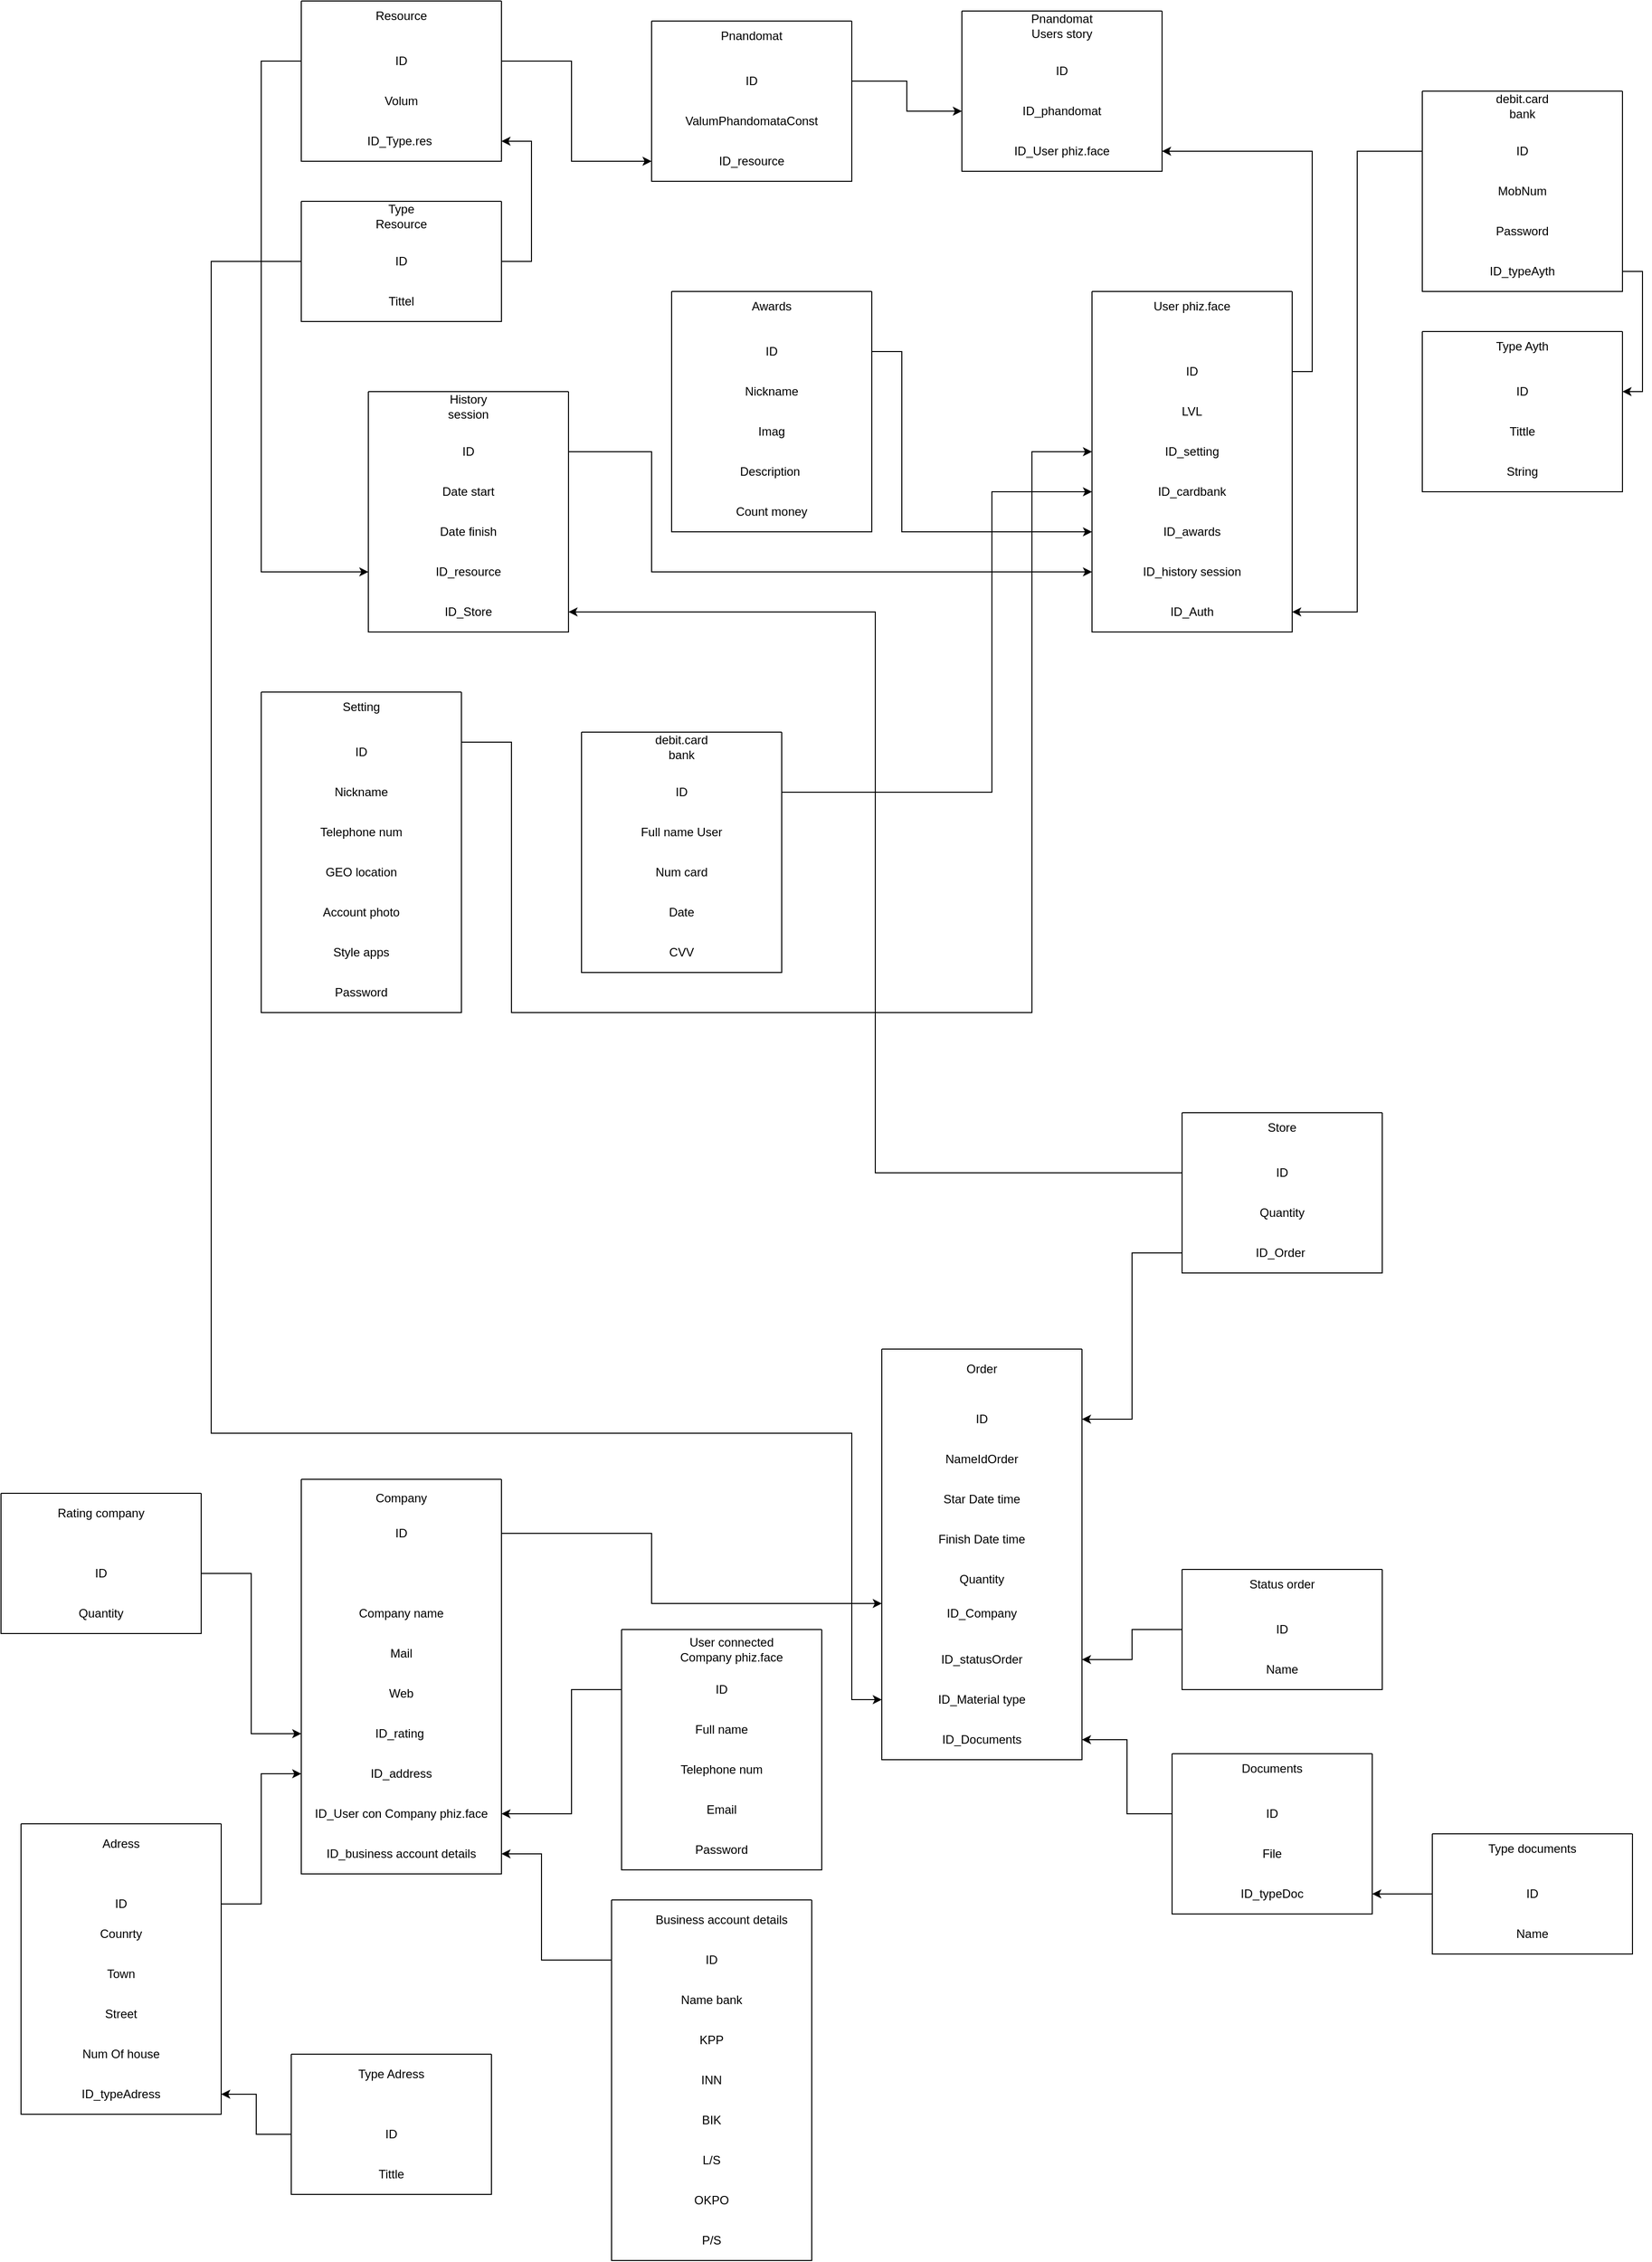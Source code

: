 <mxfile version="24.6.5" type="device" pages="2">
  <diagram name="DB Project" id="ey12yU7m-k0KGq1fMk_B">
    <mxGraphModel dx="379" dy="3179" grid="1" gridSize="10" guides="1" tooltips="1" connect="1" arrows="1" fold="1" page="1" pageScale="1" pageWidth="827" pageHeight="1169" math="0" shadow="0">
      <root>
        <mxCell id="0" />
        <mxCell id="1" parent="0" />
        <mxCell id="csLIRg7EKENoaghVLYN3-34" value="" style="swimlane;startSize=0;" parent="1" vertex="1">
          <mxGeometry x="1920" y="-1980" width="200" height="340" as="geometry">
            <mxRectangle x="40" y="200" width="50" height="40" as="alternateBounds" />
          </mxGeometry>
        </mxCell>
        <mxCell id="csLIRg7EKENoaghVLYN3-35" value="User phiz.face" style="text;html=1;align=center;verticalAlign=middle;whiteSpace=wrap;rounded=0;" parent="csLIRg7EKENoaghVLYN3-34" vertex="1">
          <mxGeometry x="60" width="80" height="30" as="geometry" />
        </mxCell>
        <mxCell id="csLIRg7EKENoaghVLYN3-36" value="ID" style="text;html=1;align=center;verticalAlign=middle;whiteSpace=wrap;rounded=0;" parent="csLIRg7EKENoaghVLYN3-34" vertex="1">
          <mxGeometry y="60" width="200" height="40" as="geometry" />
        </mxCell>
        <mxCell id="csLIRg7EKENoaghVLYN3-39" value="ID_cardbank" style="text;html=1;align=center;verticalAlign=middle;whiteSpace=wrap;rounded=0;" parent="csLIRg7EKENoaghVLYN3-34" vertex="1">
          <mxGeometry y="180" width="200" height="40" as="geometry" />
        </mxCell>
        <mxCell id="csLIRg7EKENoaghVLYN3-41" value="LVL" style="text;html=1;align=center;verticalAlign=middle;whiteSpace=wrap;rounded=0;" parent="csLIRg7EKENoaghVLYN3-34" vertex="1">
          <mxGeometry y="100" width="200" height="40" as="geometry" />
        </mxCell>
        <mxCell id="csLIRg7EKENoaghVLYN3-74" value="ID_awards" style="text;html=1;align=center;verticalAlign=middle;whiteSpace=wrap;rounded=0;" parent="csLIRg7EKENoaghVLYN3-34" vertex="1">
          <mxGeometry y="220" width="200" height="40" as="geometry" />
        </mxCell>
        <mxCell id="csLIRg7EKENoaghVLYN3-75" value="ID_setting" style="text;html=1;align=center;verticalAlign=middle;whiteSpace=wrap;rounded=0;" parent="csLIRg7EKENoaghVLYN3-34" vertex="1">
          <mxGeometry y="140" width="200" height="40" as="geometry" />
        </mxCell>
        <mxCell id="h2uy1tZPQLhtZi0CYQHW-30" value="ID_history session" style="text;html=1;align=center;verticalAlign=middle;whiteSpace=wrap;rounded=0;" parent="csLIRg7EKENoaghVLYN3-34" vertex="1">
          <mxGeometry y="260" width="200" height="40" as="geometry" />
        </mxCell>
        <mxCell id="8iAgz6GP0BhCK0G63EhW-2" value="ID_Auth" style="text;html=1;align=center;verticalAlign=middle;whiteSpace=wrap;rounded=0;" parent="csLIRg7EKENoaghVLYN3-34" vertex="1">
          <mxGeometry y="300" width="200" height="40" as="geometry" />
        </mxCell>
        <mxCell id="csLIRg7EKENoaghVLYN3-58" value="" style="swimlane;startSize=0;" parent="1" vertex="1">
          <mxGeometry x="1500" y="-1980" width="200" height="240" as="geometry">
            <mxRectangle x="40" y="200" width="50" height="40" as="alternateBounds" />
          </mxGeometry>
        </mxCell>
        <mxCell id="csLIRg7EKENoaghVLYN3-59" value="Awards" style="text;html=1;align=center;verticalAlign=middle;whiteSpace=wrap;rounded=0;" parent="csLIRg7EKENoaghVLYN3-58" vertex="1">
          <mxGeometry x="60" width="80" height="30" as="geometry" />
        </mxCell>
        <mxCell id="csLIRg7EKENoaghVLYN3-60" value="ID" style="text;html=1;align=center;verticalAlign=middle;whiteSpace=wrap;rounded=0;" parent="csLIRg7EKENoaghVLYN3-58" vertex="1">
          <mxGeometry y="40" width="200" height="40" as="geometry" />
        </mxCell>
        <mxCell id="csLIRg7EKENoaghVLYN3-61" value="Nickname" style="text;html=1;align=center;verticalAlign=middle;whiteSpace=wrap;rounded=0;" parent="csLIRg7EKENoaghVLYN3-58" vertex="1">
          <mxGeometry y="80" width="200" height="40" as="geometry" />
        </mxCell>
        <mxCell id="h2uy1tZPQLhtZi0CYQHW-51" value="Imag" style="text;html=1;align=center;verticalAlign=middle;whiteSpace=wrap;rounded=0;" parent="csLIRg7EKENoaghVLYN3-58" vertex="1">
          <mxGeometry y="120" width="200" height="40" as="geometry" />
        </mxCell>
        <mxCell id="h2uy1tZPQLhtZi0CYQHW-52" value="Description&amp;nbsp;" style="text;html=1;align=center;verticalAlign=middle;whiteSpace=wrap;rounded=0;" parent="csLIRg7EKENoaghVLYN3-58" vertex="1">
          <mxGeometry y="160" width="200" height="40" as="geometry" />
        </mxCell>
        <mxCell id="h2uy1tZPQLhtZi0CYQHW-55" value="Count money" style="text;html=1;align=center;verticalAlign=middle;whiteSpace=wrap;rounded=0;" parent="csLIRg7EKENoaghVLYN3-58" vertex="1">
          <mxGeometry y="200" width="200" height="40" as="geometry" />
        </mxCell>
        <mxCell id="csLIRg7EKENoaghVLYN3-85" value="" style="swimlane;startSize=0;" parent="1" vertex="1">
          <mxGeometry x="1410" y="-1540" width="200" height="240" as="geometry">
            <mxRectangle x="40" y="200" width="50" height="40" as="alternateBounds" />
          </mxGeometry>
        </mxCell>
        <mxCell id="csLIRg7EKENoaghVLYN3-86" value="debit.card bank" style="text;html=1;align=center;verticalAlign=middle;whiteSpace=wrap;rounded=0;" parent="csLIRg7EKENoaghVLYN3-85" vertex="1">
          <mxGeometry x="60" width="80" height="30" as="geometry" />
        </mxCell>
        <mxCell id="csLIRg7EKENoaghVLYN3-87" value="ID" style="text;html=1;align=center;verticalAlign=middle;whiteSpace=wrap;rounded=0;" parent="csLIRg7EKENoaghVLYN3-85" vertex="1">
          <mxGeometry y="40" width="200" height="40" as="geometry" />
        </mxCell>
        <mxCell id="csLIRg7EKENoaghVLYN3-88" value="Full name User" style="text;html=1;align=center;verticalAlign=middle;whiteSpace=wrap;rounded=0;" parent="csLIRg7EKENoaghVLYN3-85" vertex="1">
          <mxGeometry y="80" width="200" height="40" as="geometry" />
        </mxCell>
        <mxCell id="h2uy1tZPQLhtZi0CYQHW-72" value="Num card" style="text;html=1;align=center;verticalAlign=middle;whiteSpace=wrap;rounded=0;" parent="csLIRg7EKENoaghVLYN3-85" vertex="1">
          <mxGeometry y="120" width="200" height="40" as="geometry" />
        </mxCell>
        <mxCell id="h2uy1tZPQLhtZi0CYQHW-74" value="Date" style="text;html=1;align=center;verticalAlign=middle;whiteSpace=wrap;rounded=0;" parent="csLIRg7EKENoaghVLYN3-85" vertex="1">
          <mxGeometry y="160" width="200" height="40" as="geometry" />
        </mxCell>
        <mxCell id="h2uy1tZPQLhtZi0CYQHW-75" value="CVV" style="text;html=1;align=center;verticalAlign=middle;whiteSpace=wrap;rounded=0;" parent="csLIRg7EKENoaghVLYN3-85" vertex="1">
          <mxGeometry y="200" width="200" height="40" as="geometry" />
        </mxCell>
        <mxCell id="csLIRg7EKENoaghVLYN3-107" value="" style="swimlane;startSize=0;" parent="1" vertex="1">
          <mxGeometry x="1130" y="-794" width="200" height="394" as="geometry">
            <mxRectangle x="40" y="200" width="50" height="40" as="alternateBounds" />
          </mxGeometry>
        </mxCell>
        <mxCell id="csLIRg7EKENoaghVLYN3-108" value="Company" style="text;html=1;align=center;verticalAlign=middle;whiteSpace=wrap;rounded=0;" parent="csLIRg7EKENoaghVLYN3-107" vertex="1">
          <mxGeometry x="60" y="4" width="80" height="30" as="geometry" />
        </mxCell>
        <mxCell id="csLIRg7EKENoaghVLYN3-109" value="ID" style="text;html=1;align=center;verticalAlign=middle;whiteSpace=wrap;rounded=0;" parent="csLIRg7EKENoaghVLYN3-107" vertex="1">
          <mxGeometry y="34" width="200" height="40" as="geometry" />
        </mxCell>
        <mxCell id="csLIRg7EKENoaghVLYN3-110" value="Company name" style="text;html=1;align=center;verticalAlign=middle;whiteSpace=wrap;rounded=0;" parent="csLIRg7EKENoaghVLYN3-107" vertex="1">
          <mxGeometry y="114" width="200" height="40" as="geometry" />
        </mxCell>
        <mxCell id="csLIRg7EKENoaghVLYN3-111" value="Mail" style="text;html=1;align=center;verticalAlign=middle;whiteSpace=wrap;rounded=0;" parent="csLIRg7EKENoaghVLYN3-107" vertex="1">
          <mxGeometry y="154" width="200" height="40" as="geometry" />
        </mxCell>
        <mxCell id="csLIRg7EKENoaghVLYN3-116" value="&lt;div style=&quot;text-align: start;&quot;&gt;&lt;span style=&quot;background-color: initial;&quot;&gt;ID_business account details&lt;/span&gt;&lt;/div&gt;" style="text;html=1;align=center;verticalAlign=middle;whiteSpace=wrap;rounded=0;" parent="csLIRg7EKENoaghVLYN3-107" vertex="1">
          <mxGeometry y="354" width="200" height="40" as="geometry" />
        </mxCell>
        <mxCell id="csLIRg7EKENoaghVLYN3-117" value="ID_User con Company phiz.face" style="text;html=1;align=center;verticalAlign=middle;whiteSpace=wrap;rounded=0;" parent="csLIRg7EKENoaghVLYN3-107" vertex="1">
          <mxGeometry y="314" width="200" height="40" as="geometry" />
        </mxCell>
        <mxCell id="csLIRg7EKENoaghVLYN3-119" value="Web" style="text;html=1;align=center;verticalAlign=middle;whiteSpace=wrap;rounded=0;" parent="csLIRg7EKENoaghVLYN3-107" vertex="1">
          <mxGeometry y="194" width="200" height="40" as="geometry" />
        </mxCell>
        <mxCell id="csLIRg7EKENoaghVLYN3-120" value="ID_address" style="text;html=1;align=center;verticalAlign=middle;whiteSpace=wrap;rounded=0;" parent="csLIRg7EKENoaghVLYN3-107" vertex="1">
          <mxGeometry y="274" width="200" height="40" as="geometry" />
        </mxCell>
        <mxCell id="b094mv4lrQVxFqOp9tiN-1" value="&lt;div style=&quot;text-align: start;&quot;&gt;&lt;span style=&quot;background-color: initial;&quot;&gt;ID_rating&amp;nbsp;&lt;/span&gt;&lt;/div&gt;" style="text;html=1;align=center;verticalAlign=middle;whiteSpace=wrap;rounded=0;" parent="csLIRg7EKENoaghVLYN3-107" vertex="1">
          <mxGeometry y="234" width="200" height="40" as="geometry" />
        </mxCell>
        <mxCell id="csLIRg7EKENoaghVLYN3-125" value="" style="swimlane;startSize=0;" parent="1" vertex="1">
          <mxGeometry x="2000" y="-520" width="200" height="160" as="geometry">
            <mxRectangle x="40" y="200" width="50" height="40" as="alternateBounds" />
          </mxGeometry>
        </mxCell>
        <mxCell id="csLIRg7EKENoaghVLYN3-126" value="Documents" style="text;html=1;align=center;verticalAlign=middle;whiteSpace=wrap;rounded=0;" parent="csLIRg7EKENoaghVLYN3-125" vertex="1">
          <mxGeometry x="60" width="80" height="30" as="geometry" />
        </mxCell>
        <mxCell id="csLIRg7EKENoaghVLYN3-127" value="ID" style="text;html=1;align=center;verticalAlign=middle;whiteSpace=wrap;rounded=0;" parent="csLIRg7EKENoaghVLYN3-125" vertex="1">
          <mxGeometry y="40" width="200" height="40" as="geometry" />
        </mxCell>
        <mxCell id="csLIRg7EKENoaghVLYN3-128" value="File" style="text;html=1;align=center;verticalAlign=middle;whiteSpace=wrap;rounded=0;" parent="csLIRg7EKENoaghVLYN3-125" vertex="1">
          <mxGeometry y="80" width="200" height="40" as="geometry" />
        </mxCell>
        <mxCell id="csLIRg7EKENoaghVLYN3-143" value="ID_typeDoc" style="text;html=1;align=center;verticalAlign=middle;whiteSpace=wrap;rounded=0;" parent="csLIRg7EKENoaghVLYN3-125" vertex="1">
          <mxGeometry y="120" width="200" height="40" as="geometry" />
        </mxCell>
        <mxCell id="csLIRg7EKENoaghVLYN3-135" value="" style="swimlane;startSize=0;" parent="1" vertex="1">
          <mxGeometry x="1710" y="-924" width="200" height="410" as="geometry">
            <mxRectangle x="40" y="200" width="50" height="40" as="alternateBounds" />
          </mxGeometry>
        </mxCell>
        <mxCell id="csLIRg7EKENoaghVLYN3-137" value="ID" style="text;html=1;align=center;verticalAlign=middle;whiteSpace=wrap;rounded=0;" parent="csLIRg7EKENoaghVLYN3-135" vertex="1">
          <mxGeometry y="50" width="200" height="40" as="geometry" />
        </mxCell>
        <mxCell id="csLIRg7EKENoaghVLYN3-139" value="Star Date time" style="text;html=1;align=center;verticalAlign=middle;whiteSpace=wrap;rounded=0;" parent="csLIRg7EKENoaghVLYN3-135" vertex="1">
          <mxGeometry y="130" width="200" height="40" as="geometry" />
        </mxCell>
        <mxCell id="csLIRg7EKENoaghVLYN3-140" value="Finish Date time" style="text;html=1;align=center;verticalAlign=middle;whiteSpace=wrap;rounded=0;" parent="csLIRg7EKENoaghVLYN3-135" vertex="1">
          <mxGeometry y="170" width="200" height="40" as="geometry" />
        </mxCell>
        <mxCell id="csLIRg7EKENoaghVLYN3-141" value="Order" style="text;html=1;align=center;verticalAlign=middle;whiteSpace=wrap;rounded=0;" parent="csLIRg7EKENoaghVLYN3-135" vertex="1">
          <mxGeometry width="200" height="40" as="geometry" />
        </mxCell>
        <mxCell id="csLIRg7EKENoaghVLYN3-142" value="NameIdOrder" style="text;html=1;align=center;verticalAlign=middle;whiteSpace=wrap;rounded=0;" parent="csLIRg7EKENoaghVLYN3-135" vertex="1">
          <mxGeometry y="90" width="200" height="40" as="geometry" />
        </mxCell>
        <mxCell id="csLIRg7EKENoaghVLYN3-145" value="ID_Company" style="text;html=1;align=center;verticalAlign=middle;whiteSpace=wrap;rounded=0;" parent="csLIRg7EKENoaghVLYN3-135" vertex="1">
          <mxGeometry y="244" width="200" height="40" as="geometry" />
        </mxCell>
        <mxCell id="xRr5vuv_WKvIwvED6xIB-14" value="ID_statusOrder" style="text;html=1;align=center;verticalAlign=middle;whiteSpace=wrap;rounded=0;" parent="csLIRg7EKENoaghVLYN3-135" vertex="1">
          <mxGeometry y="290" width="200" height="40" as="geometry" />
        </mxCell>
        <mxCell id="csLIRg7EKENoaghVLYN3-144" value="ID_Documents" style="text;html=1;align=center;verticalAlign=middle;whiteSpace=wrap;rounded=0;" parent="csLIRg7EKENoaghVLYN3-135" vertex="1">
          <mxGeometry y="370" width="200" height="40" as="geometry" />
        </mxCell>
        <mxCell id="tyz_u_CxFQXvNKMrJdVT-25" value="ID_Material type&lt;span style=&quot;color: rgba(0, 0, 0, 0); font-family: monospace; font-size: 0px; text-align: start; text-wrap: nowrap;&quot;&gt;%3CmxGraphModel%3E%3Croot%3E%3CmxCell%20id%3D%220%22%2F%3E%3CmxCell%20id%3D%221%22%20parent%3D%220%22%2F%3E%3CmxCell%20id%3D%222%22%20value%3D%22ID%22%20style%3D%22text%3Bhtml%3D1%3Balign%3Dcenter%3BverticalAlign%3Dmiddle%3BwhiteSpace%3Dwrap%3Brounded%3D0%3B%22%20vertex%3D%221%22%20parent%3D%221%22%3E%3CmxGeometry%20x%3D%22260%22%20y%3D%22-870%22%20width%3D%22200%22%20height%3D%2240%22%20as%3D%22geometry%22%2F%3E%3C%2FmxCell%3E%3C%2Froot%3E%3C%2FmxGraphModel%3E&lt;/span&gt;" style="text;html=1;align=center;verticalAlign=middle;whiteSpace=wrap;rounded=0;" parent="csLIRg7EKENoaghVLYN3-135" vertex="1">
          <mxGeometry y="330" width="200" height="40" as="geometry" />
        </mxCell>
        <mxCell id="tyz_u_CxFQXvNKMrJdVT-27" value="Quantity" style="text;html=1;align=center;verticalAlign=middle;whiteSpace=wrap;rounded=0;" parent="csLIRg7EKENoaghVLYN3-135" vertex="1">
          <mxGeometry y="210" width="200" height="40" as="geometry" />
        </mxCell>
        <mxCell id="csLIRg7EKENoaghVLYN3-148" value="" style="swimlane;startSize=0;" parent="1" vertex="1">
          <mxGeometry x="1450" y="-644" width="200" height="240" as="geometry">
            <mxRectangle x="40" y="200" width="50" height="40" as="alternateBounds" />
          </mxGeometry>
        </mxCell>
        <mxCell id="csLIRg7EKENoaghVLYN3-149" value="User connected Company phiz.face" style="text;html=1;align=center;verticalAlign=middle;whiteSpace=wrap;rounded=0;" parent="csLIRg7EKENoaghVLYN3-148" vertex="1">
          <mxGeometry x="40" width="140" height="40" as="geometry" />
        </mxCell>
        <mxCell id="csLIRg7EKENoaghVLYN3-150" value="ID" style="text;html=1;align=center;verticalAlign=middle;whiteSpace=wrap;rounded=0;" parent="csLIRg7EKENoaghVLYN3-148" vertex="1">
          <mxGeometry y="40" width="200" height="40" as="geometry" />
        </mxCell>
        <mxCell id="csLIRg7EKENoaghVLYN3-152" value="Telephone num" style="text;html=1;align=center;verticalAlign=middle;whiteSpace=wrap;rounded=0;" parent="csLIRg7EKENoaghVLYN3-148" vertex="1">
          <mxGeometry y="120" width="200" height="40" as="geometry" />
        </mxCell>
        <mxCell id="csLIRg7EKENoaghVLYN3-155" value="Full name" style="text;html=1;align=center;verticalAlign=middle;whiteSpace=wrap;rounded=0;" parent="csLIRg7EKENoaghVLYN3-148" vertex="1">
          <mxGeometry y="80" width="200" height="40" as="geometry" />
        </mxCell>
        <mxCell id="ru_o6e3Y8pDWjpEOkh-R-31" value="Email" style="text;html=1;align=center;verticalAlign=middle;whiteSpace=wrap;rounded=0;" parent="csLIRg7EKENoaghVLYN3-148" vertex="1">
          <mxGeometry y="160" width="200" height="40" as="geometry" />
        </mxCell>
        <mxCell id="ru_o6e3Y8pDWjpEOkh-R-32" value="Password" style="text;html=1;align=center;verticalAlign=middle;whiteSpace=wrap;rounded=0;" parent="csLIRg7EKENoaghVLYN3-148" vertex="1">
          <mxGeometry y="200" width="200" height="40" as="geometry" />
        </mxCell>
        <mxCell id="csLIRg7EKENoaghVLYN3-165" value="" style="swimlane;startSize=0;" parent="1" vertex="1">
          <mxGeometry x="1480" y="-2250" width="200" height="160" as="geometry">
            <mxRectangle x="40" y="200" width="50" height="40" as="alternateBounds" />
          </mxGeometry>
        </mxCell>
        <mxCell id="csLIRg7EKENoaghVLYN3-166" value="Pnandomat" style="text;html=1;align=center;verticalAlign=middle;whiteSpace=wrap;rounded=0;" parent="csLIRg7EKENoaghVLYN3-165" vertex="1">
          <mxGeometry x="60" width="80" height="30" as="geometry" />
        </mxCell>
        <mxCell id="csLIRg7EKENoaghVLYN3-167" value="ID" style="text;html=1;align=center;verticalAlign=middle;whiteSpace=wrap;rounded=0;" parent="csLIRg7EKENoaghVLYN3-165" vertex="1">
          <mxGeometry y="40" width="200" height="40" as="geometry" />
        </mxCell>
        <mxCell id="h2uy1tZPQLhtZi0CYQHW-5" value="ID_resource" style="text;html=1;align=center;verticalAlign=middle;whiteSpace=wrap;rounded=0;" parent="csLIRg7EKENoaghVLYN3-165" vertex="1">
          <mxGeometry y="120" width="200" height="40" as="geometry" />
        </mxCell>
        <mxCell id="AszL2Cz35tuWE-fF-ffO-5" value="ValumPhandomataConst" style="text;html=1;align=center;verticalAlign=middle;whiteSpace=wrap;rounded=0;" vertex="1" parent="csLIRg7EKENoaghVLYN3-165">
          <mxGeometry y="80" width="200" height="40" as="geometry" />
        </mxCell>
        <mxCell id="h2uy1tZPQLhtZi0CYQHW-12" value="" style="swimlane;startSize=0;" parent="1" vertex="1">
          <mxGeometry x="1130" y="-2270" width="200" height="160" as="geometry">
            <mxRectangle x="40" y="200" width="50" height="40" as="alternateBounds" />
          </mxGeometry>
        </mxCell>
        <mxCell id="h2uy1tZPQLhtZi0CYQHW-13" value="Resource" style="text;html=1;align=center;verticalAlign=middle;whiteSpace=wrap;rounded=0;" parent="h2uy1tZPQLhtZi0CYQHW-12" vertex="1">
          <mxGeometry x="60" width="80" height="30" as="geometry" />
        </mxCell>
        <mxCell id="h2uy1tZPQLhtZi0CYQHW-14" value="ID" style="text;html=1;align=center;verticalAlign=middle;whiteSpace=wrap;rounded=0;" parent="h2uy1tZPQLhtZi0CYQHW-12" vertex="1">
          <mxGeometry y="40" width="200" height="40" as="geometry" />
        </mxCell>
        <mxCell id="h2uy1tZPQLhtZi0CYQHW-19" value="Volum" style="text;html=1;align=center;verticalAlign=middle;whiteSpace=wrap;rounded=0;" parent="h2uy1tZPQLhtZi0CYQHW-12" vertex="1">
          <mxGeometry y="80" width="200" height="40" as="geometry" />
        </mxCell>
        <mxCell id="h2uy1tZPQLhtZi0CYQHW-28" value="ID_Type.res&amp;nbsp;" style="text;html=1;align=center;verticalAlign=middle;whiteSpace=wrap;rounded=0;" parent="h2uy1tZPQLhtZi0CYQHW-12" vertex="1">
          <mxGeometry y="120" width="200" height="40" as="geometry" />
        </mxCell>
        <mxCell id="h2uy1tZPQLhtZi0CYQHW-20" value="" style="swimlane;startSize=0;" parent="1" vertex="1">
          <mxGeometry x="1130" y="-2070" width="200" height="120" as="geometry">
            <mxRectangle x="40" y="200" width="50" height="40" as="alternateBounds" />
          </mxGeometry>
        </mxCell>
        <mxCell id="h2uy1tZPQLhtZi0CYQHW-21" value="Type Resource" style="text;html=1;align=center;verticalAlign=middle;whiteSpace=wrap;rounded=0;" parent="h2uy1tZPQLhtZi0CYQHW-20" vertex="1">
          <mxGeometry x="60" width="80" height="30" as="geometry" />
        </mxCell>
        <mxCell id="h2uy1tZPQLhtZi0CYQHW-22" value="ID" style="text;html=1;align=center;verticalAlign=middle;whiteSpace=wrap;rounded=0;" parent="h2uy1tZPQLhtZi0CYQHW-20" vertex="1">
          <mxGeometry y="40" width="200" height="40" as="geometry" />
        </mxCell>
        <mxCell id="h2uy1tZPQLhtZi0CYQHW-25" value="Tittel" style="text;html=1;align=center;verticalAlign=middle;whiteSpace=wrap;rounded=0;" parent="h2uy1tZPQLhtZi0CYQHW-20" vertex="1">
          <mxGeometry y="80" width="200" height="40" as="geometry" />
        </mxCell>
        <mxCell id="h2uy1tZPQLhtZi0CYQHW-37" value="" style="swimlane;startSize=0;" parent="1" vertex="1">
          <mxGeometry x="1197" y="-1880" width="200" height="240" as="geometry">
            <mxRectangle x="40" y="200" width="50" height="40" as="alternateBounds" />
          </mxGeometry>
        </mxCell>
        <mxCell id="h2uy1tZPQLhtZi0CYQHW-38" value="History session" style="text;html=1;align=center;verticalAlign=middle;whiteSpace=wrap;rounded=0;" parent="h2uy1tZPQLhtZi0CYQHW-37" vertex="1">
          <mxGeometry x="60" width="80" height="30" as="geometry" />
        </mxCell>
        <mxCell id="h2uy1tZPQLhtZi0CYQHW-39" value="ID" style="text;html=1;align=center;verticalAlign=middle;whiteSpace=wrap;rounded=0;" parent="h2uy1tZPQLhtZi0CYQHW-37" vertex="1">
          <mxGeometry y="40" width="200" height="40" as="geometry" />
        </mxCell>
        <mxCell id="h2uy1tZPQLhtZi0CYQHW-43" value="ID_resource" style="text;html=1;align=center;verticalAlign=middle;whiteSpace=wrap;rounded=0;" parent="h2uy1tZPQLhtZi0CYQHW-37" vertex="1">
          <mxGeometry y="160" width="200" height="40" as="geometry" />
        </mxCell>
        <mxCell id="h2uy1tZPQLhtZi0CYQHW-58" value="Date start" style="text;html=1;align=center;verticalAlign=middle;whiteSpace=wrap;rounded=0;" parent="h2uy1tZPQLhtZi0CYQHW-37" vertex="1">
          <mxGeometry y="80" width="200" height="40" as="geometry" />
        </mxCell>
        <mxCell id="h2uy1tZPQLhtZi0CYQHW-59" value="Date finish" style="text;html=1;align=center;verticalAlign=middle;whiteSpace=wrap;rounded=0;" parent="h2uy1tZPQLhtZi0CYQHW-37" vertex="1">
          <mxGeometry y="120" width="200" height="40" as="geometry" />
        </mxCell>
        <mxCell id="AszL2Cz35tuWE-fF-ffO-12" value="ID_Store" style="text;html=1;align=center;verticalAlign=middle;whiteSpace=wrap;rounded=0;" vertex="1" parent="h2uy1tZPQLhtZi0CYQHW-37">
          <mxGeometry y="200" width="200" height="40" as="geometry" />
        </mxCell>
        <mxCell id="h2uy1tZPQLhtZi0CYQHW-46" style="edgeStyle=orthogonalEdgeStyle;rounded=0;orthogonalLoop=1;jettySize=auto;html=1;entryX=1;entryY=0.5;entryDx=0;entryDy=0;exitX=1;exitY=0.5;exitDx=0;exitDy=0;" parent="1" source="h2uy1tZPQLhtZi0CYQHW-22" target="h2uy1tZPQLhtZi0CYQHW-28" edge="1">
          <mxGeometry relative="1" as="geometry">
            <Array as="points">
              <mxPoint x="1360" y="-2010" />
              <mxPoint x="1360" y="-2130" />
            </Array>
          </mxGeometry>
        </mxCell>
        <mxCell id="h2uy1tZPQLhtZi0CYQHW-48" style="edgeStyle=orthogonalEdgeStyle;rounded=0;orthogonalLoop=1;jettySize=auto;html=1;exitX=1;exitY=0.5;exitDx=0;exitDy=0;entryX=0;entryY=0.5;entryDx=0;entryDy=0;" parent="1" source="h2uy1tZPQLhtZi0CYQHW-14" target="h2uy1tZPQLhtZi0CYQHW-5" edge="1">
          <mxGeometry relative="1" as="geometry">
            <Array as="points">
              <mxPoint x="1400" y="-2210" />
              <mxPoint x="1400" y="-2110" />
            </Array>
          </mxGeometry>
        </mxCell>
        <mxCell id="h2uy1tZPQLhtZi0CYQHW-57" style="edgeStyle=orthogonalEdgeStyle;rounded=0;orthogonalLoop=1;jettySize=auto;html=1;entryX=0;entryY=0.5;entryDx=0;entryDy=0;exitX=1;exitY=0.5;exitDx=0;exitDy=0;" parent="1" source="csLIRg7EKENoaghVLYN3-60" target="csLIRg7EKENoaghVLYN3-74" edge="1">
          <mxGeometry relative="1" as="geometry">
            <Array as="points">
              <mxPoint x="1730" y="-1920" />
              <mxPoint x="1730" y="-1740" />
            </Array>
          </mxGeometry>
        </mxCell>
        <mxCell id="h2uy1tZPQLhtZi0CYQHW-61" style="edgeStyle=orthogonalEdgeStyle;rounded=0;orthogonalLoop=1;jettySize=auto;html=1;entryX=0;entryY=0.5;entryDx=0;entryDy=0;" parent="1" source="h2uy1tZPQLhtZi0CYQHW-39" target="h2uy1tZPQLhtZi0CYQHW-30" edge="1">
          <mxGeometry relative="1" as="geometry">
            <Array as="points">
              <mxPoint x="1480" y="-1820" />
              <mxPoint x="1480" y="-1700" />
            </Array>
          </mxGeometry>
        </mxCell>
        <mxCell id="h2uy1tZPQLhtZi0CYQHW-63" style="edgeStyle=orthogonalEdgeStyle;rounded=0;orthogonalLoop=1;jettySize=auto;html=1;" parent="1" source="h2uy1tZPQLhtZi0CYQHW-14" target="h2uy1tZPQLhtZi0CYQHW-43" edge="1">
          <mxGeometry relative="1" as="geometry">
            <Array as="points">
              <mxPoint x="1090" y="-2210" />
              <mxPoint x="1090" y="-1700" />
            </Array>
          </mxGeometry>
        </mxCell>
        <mxCell id="h2uy1tZPQLhtZi0CYQHW-64" value="" style="swimlane;startSize=0;" parent="1" vertex="1">
          <mxGeometry x="1090" y="-1580" width="200" height="320" as="geometry">
            <mxRectangle x="40" y="200" width="50" height="40" as="alternateBounds" />
          </mxGeometry>
        </mxCell>
        <mxCell id="h2uy1tZPQLhtZi0CYQHW-65" value="Setting" style="text;html=1;align=center;verticalAlign=middle;whiteSpace=wrap;rounded=0;" parent="h2uy1tZPQLhtZi0CYQHW-64" vertex="1">
          <mxGeometry x="60" width="80" height="30" as="geometry" />
        </mxCell>
        <mxCell id="h2uy1tZPQLhtZi0CYQHW-66" value="ID" style="text;html=1;align=center;verticalAlign=middle;whiteSpace=wrap;rounded=0;" parent="h2uy1tZPQLhtZi0CYQHW-64" vertex="1">
          <mxGeometry y="40" width="200" height="40" as="geometry" />
        </mxCell>
        <mxCell id="h2uy1tZPQLhtZi0CYQHW-67" value="Nickname" style="text;html=1;align=center;verticalAlign=middle;whiteSpace=wrap;rounded=0;" parent="h2uy1tZPQLhtZi0CYQHW-64" vertex="1">
          <mxGeometry y="80" width="200" height="40" as="geometry" />
        </mxCell>
        <mxCell id="h2uy1tZPQLhtZi0CYQHW-68" value="Telephone num" style="text;html=1;align=center;verticalAlign=middle;whiteSpace=wrap;rounded=0;" parent="h2uy1tZPQLhtZi0CYQHW-64" vertex="1">
          <mxGeometry y="120" width="200" height="40" as="geometry" />
        </mxCell>
        <mxCell id="h2uy1tZPQLhtZi0CYQHW-78" value="GEO location" style="text;html=1;align=center;verticalAlign=middle;whiteSpace=wrap;rounded=0;" parent="h2uy1tZPQLhtZi0CYQHW-64" vertex="1">
          <mxGeometry y="160" width="200" height="40" as="geometry" />
        </mxCell>
        <mxCell id="h2uy1tZPQLhtZi0CYQHW-79" value="Account photo" style="text;html=1;align=center;verticalAlign=middle;whiteSpace=wrap;rounded=0;" parent="h2uy1tZPQLhtZi0CYQHW-64" vertex="1">
          <mxGeometry y="200" width="200" height="40" as="geometry" />
        </mxCell>
        <mxCell id="h2uy1tZPQLhtZi0CYQHW-81" value="Style apps" style="text;html=1;align=center;verticalAlign=middle;whiteSpace=wrap;rounded=0;" parent="h2uy1tZPQLhtZi0CYQHW-64" vertex="1">
          <mxGeometry y="240" width="200" height="40" as="geometry" />
        </mxCell>
        <mxCell id="ru_o6e3Y8pDWjpEOkh-R-34" value="Password" style="text;html=1;align=center;verticalAlign=middle;whiteSpace=wrap;rounded=0;" parent="h2uy1tZPQLhtZi0CYQHW-64" vertex="1">
          <mxGeometry y="280" width="200" height="40" as="geometry" />
        </mxCell>
        <mxCell id="h2uy1tZPQLhtZi0CYQHW-76" style="edgeStyle=orthogonalEdgeStyle;rounded=0;orthogonalLoop=1;jettySize=auto;html=1;entryX=0;entryY=0.5;entryDx=0;entryDy=0;" parent="1" source="csLIRg7EKENoaghVLYN3-87" target="csLIRg7EKENoaghVLYN3-39" edge="1">
          <mxGeometry relative="1" as="geometry">
            <Array as="points">
              <mxPoint x="1820" y="-1480" />
              <mxPoint x="1820" y="-1780" />
            </Array>
          </mxGeometry>
        </mxCell>
        <mxCell id="h2uy1tZPQLhtZi0CYQHW-82" style="edgeStyle=orthogonalEdgeStyle;rounded=0;orthogonalLoop=1;jettySize=auto;html=1;entryX=0;entryY=0.5;entryDx=0;entryDy=0;exitX=1;exitY=0.25;exitDx=0;exitDy=0;" parent="1" source="h2uy1tZPQLhtZi0CYQHW-66" target="csLIRg7EKENoaghVLYN3-75" edge="1">
          <mxGeometry relative="1" as="geometry">
            <mxPoint x="1770" y="-1369.971" as="sourcePoint" />
            <mxPoint x="1810" y="-1850" as="targetPoint" />
            <Array as="points">
              <mxPoint x="1340" y="-1530" />
              <mxPoint x="1340" y="-1260" />
              <mxPoint x="1860" y="-1260" />
              <mxPoint x="1860" y="-1820" />
            </Array>
          </mxGeometry>
        </mxCell>
        <mxCell id="b094mv4lrQVxFqOp9tiN-2" value="" style="swimlane;startSize=0;" parent="1" vertex="1">
          <mxGeometry x="830" y="-780" width="200" height="140" as="geometry">
            <mxRectangle x="40" y="200" width="50" height="40" as="alternateBounds" />
          </mxGeometry>
        </mxCell>
        <mxCell id="b094mv4lrQVxFqOp9tiN-3" value="ID" style="text;html=1;align=center;verticalAlign=middle;whiteSpace=wrap;rounded=0;" parent="b094mv4lrQVxFqOp9tiN-2" vertex="1">
          <mxGeometry y="60" width="200" height="40" as="geometry" />
        </mxCell>
        <mxCell id="b094mv4lrQVxFqOp9tiN-6" value="Rating company" style="text;html=1;align=center;verticalAlign=middle;whiteSpace=wrap;rounded=0;" parent="b094mv4lrQVxFqOp9tiN-2" vertex="1">
          <mxGeometry width="200" height="40" as="geometry" />
        </mxCell>
        <mxCell id="ru_o6e3Y8pDWjpEOkh-R-3" value="Quantity" style="text;html=1;align=center;verticalAlign=middle;whiteSpace=wrap;rounded=0;" parent="b094mv4lrQVxFqOp9tiN-2" vertex="1">
          <mxGeometry y="100" width="200" height="40" as="geometry" />
        </mxCell>
        <mxCell id="ru_o6e3Y8pDWjpEOkh-R-24" value="" style="swimlane;startSize=0;" parent="1" vertex="1">
          <mxGeometry x="2260" y="-440" width="200" height="120" as="geometry">
            <mxRectangle x="40" y="200" width="50" height="40" as="alternateBounds" />
          </mxGeometry>
        </mxCell>
        <mxCell id="ru_o6e3Y8pDWjpEOkh-R-25" value="Type documents" style="text;html=1;align=center;verticalAlign=middle;whiteSpace=wrap;rounded=0;" parent="ru_o6e3Y8pDWjpEOkh-R-24" vertex="1">
          <mxGeometry x="50" width="100" height="30" as="geometry" />
        </mxCell>
        <mxCell id="ru_o6e3Y8pDWjpEOkh-R-26" value="ID" style="text;html=1;align=center;verticalAlign=middle;whiteSpace=wrap;rounded=0;" parent="ru_o6e3Y8pDWjpEOkh-R-24" vertex="1">
          <mxGeometry y="40" width="200" height="40" as="geometry" />
        </mxCell>
        <mxCell id="ru_o6e3Y8pDWjpEOkh-R-27" value="Name" style="text;html=1;align=center;verticalAlign=middle;whiteSpace=wrap;rounded=0;" parent="ru_o6e3Y8pDWjpEOkh-R-24" vertex="1">
          <mxGeometry y="80" width="200" height="40" as="geometry" />
        </mxCell>
        <mxCell id="ru_o6e3Y8pDWjpEOkh-R-28" style="edgeStyle=orthogonalEdgeStyle;rounded=0;orthogonalLoop=1;jettySize=auto;html=1;exitX=0;exitY=0.5;exitDx=0;exitDy=0;entryX=1;entryY=0.5;entryDx=0;entryDy=0;" parent="1" source="ru_o6e3Y8pDWjpEOkh-R-26" target="csLIRg7EKENoaghVLYN3-143" edge="1">
          <mxGeometry relative="1" as="geometry" />
        </mxCell>
        <mxCell id="xRr5vuv_WKvIwvED6xIB-1" value="" style="swimlane;startSize=0;" parent="1" vertex="1">
          <mxGeometry x="1440" y="-374" width="200" height="360" as="geometry">
            <mxRectangle x="40" y="200" width="50" height="40" as="alternateBounds" />
          </mxGeometry>
        </mxCell>
        <mxCell id="xRr5vuv_WKvIwvED6xIB-2" value="&lt;span style=&quot;text-align: start;&quot;&gt;Business account details&lt;/span&gt;" style="text;html=1;align=center;verticalAlign=middle;whiteSpace=wrap;rounded=0;" parent="xRr5vuv_WKvIwvED6xIB-1" vertex="1">
          <mxGeometry x="40" width="140" height="40" as="geometry" />
        </mxCell>
        <mxCell id="xRr5vuv_WKvIwvED6xIB-3" value="ID" style="text;html=1;align=center;verticalAlign=middle;whiteSpace=wrap;rounded=0;" parent="xRr5vuv_WKvIwvED6xIB-1" vertex="1">
          <mxGeometry y="40" width="200" height="40" as="geometry" />
        </mxCell>
        <mxCell id="xRr5vuv_WKvIwvED6xIB-4" value="KPP" style="text;html=1;align=center;verticalAlign=middle;whiteSpace=wrap;rounded=0;" parent="xRr5vuv_WKvIwvED6xIB-1" vertex="1">
          <mxGeometry y="120" width="200" height="40" as="geometry" />
        </mxCell>
        <mxCell id="xRr5vuv_WKvIwvED6xIB-5" value="P/S" style="text;html=1;align=center;verticalAlign=middle;whiteSpace=wrap;rounded=0;" parent="xRr5vuv_WKvIwvED6xIB-1" vertex="1">
          <mxGeometry y="320" width="200" height="40" as="geometry" />
        </mxCell>
        <mxCell id="xRr5vuv_WKvIwvED6xIB-7" value="Name bank" style="text;html=1;align=center;verticalAlign=middle;whiteSpace=wrap;rounded=0;" parent="xRr5vuv_WKvIwvED6xIB-1" vertex="1">
          <mxGeometry y="80" width="200" height="40" as="geometry" />
        </mxCell>
        <mxCell id="xRr5vuv_WKvIwvED6xIB-8" value="OKPO" style="text;html=1;align=center;verticalAlign=middle;whiteSpace=wrap;rounded=0;" parent="xRr5vuv_WKvIwvED6xIB-1" vertex="1">
          <mxGeometry y="280" width="200" height="40" as="geometry" />
        </mxCell>
        <mxCell id="xRr5vuv_WKvIwvED6xIB-9" value="L/S" style="text;html=1;align=center;verticalAlign=middle;whiteSpace=wrap;rounded=0;" parent="xRr5vuv_WKvIwvED6xIB-1" vertex="1">
          <mxGeometry y="240" width="200" height="40" as="geometry" />
        </mxCell>
        <mxCell id="xRr5vuv_WKvIwvED6xIB-10" value="INN" style="text;html=1;align=center;verticalAlign=middle;whiteSpace=wrap;rounded=0;" parent="xRr5vuv_WKvIwvED6xIB-1" vertex="1">
          <mxGeometry y="160" width="200" height="40" as="geometry" />
        </mxCell>
        <mxCell id="xRr5vuv_WKvIwvED6xIB-11" value="BIK" style="text;html=1;align=center;verticalAlign=middle;whiteSpace=wrap;rounded=0;" parent="xRr5vuv_WKvIwvED6xIB-1" vertex="1">
          <mxGeometry y="200" width="200" height="40" as="geometry" />
        </mxCell>
        <mxCell id="xRr5vuv_WKvIwvED6xIB-13" style="edgeStyle=orthogonalEdgeStyle;rounded=0;orthogonalLoop=1;jettySize=auto;html=1;exitX=0;exitY=0.5;exitDx=0;exitDy=0;entryX=1;entryY=0.5;entryDx=0;entryDy=0;" parent="1" source="xRr5vuv_WKvIwvED6xIB-3" target="csLIRg7EKENoaghVLYN3-116" edge="1">
          <mxGeometry relative="1" as="geometry">
            <Array as="points">
              <mxPoint x="1370" y="-314" />
              <mxPoint x="1370" y="-420" />
            </Array>
          </mxGeometry>
        </mxCell>
        <mxCell id="xRr5vuv_WKvIwvED6xIB-15" value="" style="swimlane;startSize=0;" parent="1" vertex="1">
          <mxGeometry x="2010" y="-704" width="200" height="120" as="geometry">
            <mxRectangle x="40" y="200" width="50" height="40" as="alternateBounds" />
          </mxGeometry>
        </mxCell>
        <mxCell id="xRr5vuv_WKvIwvED6xIB-16" value="Status order" style="text;html=1;align=center;verticalAlign=middle;whiteSpace=wrap;rounded=0;" parent="xRr5vuv_WKvIwvED6xIB-15" vertex="1">
          <mxGeometry x="50" width="100" height="30" as="geometry" />
        </mxCell>
        <mxCell id="xRr5vuv_WKvIwvED6xIB-17" value="ID" style="text;html=1;align=center;verticalAlign=middle;whiteSpace=wrap;rounded=0;" parent="xRr5vuv_WKvIwvED6xIB-15" vertex="1">
          <mxGeometry y="40" width="200" height="40" as="geometry" />
        </mxCell>
        <mxCell id="xRr5vuv_WKvIwvED6xIB-18" value="Name" style="text;html=1;align=center;verticalAlign=middle;whiteSpace=wrap;rounded=0;" parent="xRr5vuv_WKvIwvED6xIB-15" vertex="1">
          <mxGeometry y="80" width="200" height="40" as="geometry" />
        </mxCell>
        <mxCell id="tyz_u_CxFQXvNKMrJdVT-3" style="edgeStyle=orthogonalEdgeStyle;rounded=0;orthogonalLoop=1;jettySize=auto;html=1;entryX=0;entryY=0.5;entryDx=0;entryDy=0;" parent="1" source="b094mv4lrQVxFqOp9tiN-3" target="b094mv4lrQVxFqOp9tiN-1" edge="1">
          <mxGeometry relative="1" as="geometry" />
        </mxCell>
        <mxCell id="tyz_u_CxFQXvNKMrJdVT-4" value="" style="swimlane;startSize=0;" parent="1" vertex="1">
          <mxGeometry x="2010" y="-1160" width="200" height="160" as="geometry">
            <mxRectangle x="40" y="200" width="50" height="40" as="alternateBounds" />
          </mxGeometry>
        </mxCell>
        <mxCell id="tyz_u_CxFQXvNKMrJdVT-5" value="Store" style="text;html=1;align=center;verticalAlign=middle;whiteSpace=wrap;rounded=0;" parent="tyz_u_CxFQXvNKMrJdVT-4" vertex="1">
          <mxGeometry x="60" width="80" height="30" as="geometry" />
        </mxCell>
        <mxCell id="tyz_u_CxFQXvNKMrJdVT-6" value="ID" style="text;html=1;align=center;verticalAlign=middle;whiteSpace=wrap;rounded=0;" parent="tyz_u_CxFQXvNKMrJdVT-4" vertex="1">
          <mxGeometry y="40" width="200" height="40" as="geometry" />
        </mxCell>
        <mxCell id="tyz_u_CxFQXvNKMrJdVT-13" value="ID_Order&amp;nbsp;" style="text;html=1;align=center;verticalAlign=middle;whiteSpace=wrap;rounded=0;" parent="tyz_u_CxFQXvNKMrJdVT-4" vertex="1">
          <mxGeometry y="120" width="200" height="40" as="geometry" />
        </mxCell>
        <mxCell id="tyz_u_CxFQXvNKMrJdVT-17" value="&lt;span style=&quot;color: rgba(0, 0, 0, 0); font-family: monospace; font-size: 0px; text-align: start; text-wrap: nowrap;&quot;&gt;%3CmxGraphModel%3E%3Croot%3E%3CmxCell%20id%3D%220%22%2F%3E%3CmxCell%20id%3D%221%22%20parent%3D%220%22%2F%3E%3CmxCell%20id%3D%222%22%20value%3D%22Quantity%22%20style%3D%22text%3Bhtml%3D1%3Balign%3Dcenter%3BverticalAlign%3Dmiddle%3BwhiteSpace%3Dwrap%3Brounded%3D0%3B%22%20vertex%3D%221%22%20parent%3D%221%22%3E%3CmxGeometry%20x%3D%22550%22%20y%3D%22-1020%22%20width%3D%22200%22%20height%3D%2240%22%20as%3D%22geometry%22%2F%3E%3C%2FmxCell%3E%3C%2Froot%3E%3C%2FmxGraphModel%3E&lt;/span&gt;" style="text;html=1;align=center;verticalAlign=middle;whiteSpace=wrap;rounded=0;" parent="tyz_u_CxFQXvNKMrJdVT-4" vertex="1">
          <mxGeometry y="90" width="200" height="40" as="geometry" />
        </mxCell>
        <mxCell id="tyz_u_CxFQXvNKMrJdVT-18" value="Quantity" style="text;html=1;align=center;verticalAlign=middle;whiteSpace=wrap;rounded=0;" parent="tyz_u_CxFQXvNKMrJdVT-4" vertex="1">
          <mxGeometry y="80" width="200" height="40" as="geometry" />
        </mxCell>
        <mxCell id="tyz_u_CxFQXvNKMrJdVT-16" style="edgeStyle=orthogonalEdgeStyle;rounded=0;orthogonalLoop=1;jettySize=auto;html=1;exitX=0;exitY=0.5;exitDx=0;exitDy=0;entryX=1;entryY=0.5;entryDx=0;entryDy=0;" parent="1" source="tyz_u_CxFQXvNKMrJdVT-13" target="csLIRg7EKENoaghVLYN3-137" edge="1">
          <mxGeometry relative="1" as="geometry" />
        </mxCell>
        <mxCell id="tyz_u_CxFQXvNKMrJdVT-20" style="edgeStyle=orthogonalEdgeStyle;rounded=0;orthogonalLoop=1;jettySize=auto;html=1;exitX=0;exitY=0.5;exitDx=0;exitDy=0;entryX=1;entryY=0.5;entryDx=0;entryDy=0;" parent="1" source="csLIRg7EKENoaghVLYN3-127" target="csLIRg7EKENoaghVLYN3-144" edge="1">
          <mxGeometry relative="1" as="geometry" />
        </mxCell>
        <mxCell id="tyz_u_CxFQXvNKMrJdVT-21" style="edgeStyle=orthogonalEdgeStyle;rounded=0;orthogonalLoop=1;jettySize=auto;html=1;exitX=0;exitY=0.5;exitDx=0;exitDy=0;entryX=1;entryY=0.5;entryDx=0;entryDy=0;" parent="1" source="xRr5vuv_WKvIwvED6xIB-17" target="xRr5vuv_WKvIwvED6xIB-14" edge="1">
          <mxGeometry relative="1" as="geometry" />
        </mxCell>
        <mxCell id="tyz_u_CxFQXvNKMrJdVT-22" style="edgeStyle=orthogonalEdgeStyle;rounded=0;orthogonalLoop=1;jettySize=auto;html=1;exitX=1;exitY=0.5;exitDx=0;exitDy=0;entryX=0;entryY=0.5;entryDx=0;entryDy=0;" parent="1" edge="1">
          <mxGeometry relative="1" as="geometry">
            <Array as="points">
              <mxPoint x="1480" y="-740" />
              <mxPoint x="1480" y="-670" />
            </Array>
            <mxPoint x="1330" y="-740" as="sourcePoint" />
            <mxPoint x="1710" y="-670" as="targetPoint" />
          </mxGeometry>
        </mxCell>
        <mxCell id="8iAgz6GP0BhCK0G63EhW-3" value="" style="swimlane;startSize=0;" parent="1" vertex="1">
          <mxGeometry x="2250" y="-1940" width="200" height="160" as="geometry">
            <mxRectangle x="40" y="200" width="50" height="40" as="alternateBounds" />
          </mxGeometry>
        </mxCell>
        <mxCell id="8iAgz6GP0BhCK0G63EhW-4" value="Type Ayth" style="text;html=1;align=center;verticalAlign=middle;whiteSpace=wrap;rounded=0;" parent="8iAgz6GP0BhCK0G63EhW-3" vertex="1">
          <mxGeometry x="60" width="80" height="30" as="geometry" />
        </mxCell>
        <mxCell id="8iAgz6GP0BhCK0G63EhW-5" value="ID" style="text;html=1;align=center;verticalAlign=middle;whiteSpace=wrap;rounded=0;" parent="8iAgz6GP0BhCK0G63EhW-3" vertex="1">
          <mxGeometry y="40" width="200" height="40" as="geometry" />
        </mxCell>
        <mxCell id="8iAgz6GP0BhCK0G63EhW-7" value="String" style="text;html=1;align=center;verticalAlign=middle;whiteSpace=wrap;rounded=0;" parent="8iAgz6GP0BhCK0G63EhW-3" vertex="1">
          <mxGeometry y="120" width="200" height="40" as="geometry" />
        </mxCell>
        <mxCell id="8iAgz6GP0BhCK0G63EhW-18" value="Tittle" style="text;html=1;align=center;verticalAlign=middle;whiteSpace=wrap;rounded=0;" parent="8iAgz6GP0BhCK0G63EhW-3" vertex="1">
          <mxGeometry y="80" width="200" height="40" as="geometry" />
        </mxCell>
        <mxCell id="8iAgz6GP0BhCK0G63EhW-10" value="" style="swimlane;startSize=0;" parent="1" vertex="1">
          <mxGeometry x="2250" y="-2180" width="200" height="200" as="geometry">
            <mxRectangle x="40" y="200" width="50" height="40" as="alternateBounds" />
          </mxGeometry>
        </mxCell>
        <mxCell id="8iAgz6GP0BhCK0G63EhW-11" value="debit.card bank" style="text;html=1;align=center;verticalAlign=middle;whiteSpace=wrap;rounded=0;" parent="8iAgz6GP0BhCK0G63EhW-10" vertex="1">
          <mxGeometry x="60" width="80" height="30" as="geometry" />
        </mxCell>
        <mxCell id="8iAgz6GP0BhCK0G63EhW-12" value="ID" style="text;html=1;align=center;verticalAlign=middle;whiteSpace=wrap;rounded=0;" parent="8iAgz6GP0BhCK0G63EhW-10" vertex="1">
          <mxGeometry y="40" width="200" height="40" as="geometry" />
        </mxCell>
        <mxCell id="8iAgz6GP0BhCK0G63EhW-13" value="MobNum" style="text;html=1;align=center;verticalAlign=middle;whiteSpace=wrap;rounded=0;" parent="8iAgz6GP0BhCK0G63EhW-10" vertex="1">
          <mxGeometry y="80" width="200" height="40" as="geometry" />
        </mxCell>
        <mxCell id="8iAgz6GP0BhCK0G63EhW-14" value="Password" style="text;html=1;align=center;verticalAlign=middle;whiteSpace=wrap;rounded=0;" parent="8iAgz6GP0BhCK0G63EhW-10" vertex="1">
          <mxGeometry y="120" width="200" height="40" as="geometry" />
        </mxCell>
        <mxCell id="8iAgz6GP0BhCK0G63EhW-15" value="ID_typeAyth" style="text;html=1;align=center;verticalAlign=middle;whiteSpace=wrap;rounded=0;" parent="8iAgz6GP0BhCK0G63EhW-10" vertex="1">
          <mxGeometry y="160" width="200" height="40" as="geometry" />
        </mxCell>
        <mxCell id="8iAgz6GP0BhCK0G63EhW-16" style="edgeStyle=orthogonalEdgeStyle;rounded=0;orthogonalLoop=1;jettySize=auto;html=1;exitX=0;exitY=0.5;exitDx=0;exitDy=0;entryX=1;entryY=0.5;entryDx=0;entryDy=0;" parent="1" source="8iAgz6GP0BhCK0G63EhW-12" target="8iAgz6GP0BhCK0G63EhW-2" edge="1">
          <mxGeometry relative="1" as="geometry" />
        </mxCell>
        <mxCell id="8iAgz6GP0BhCK0G63EhW-17" style="edgeStyle=orthogonalEdgeStyle;rounded=0;orthogonalLoop=1;jettySize=auto;html=1;exitX=1;exitY=0.5;exitDx=0;exitDy=0;entryX=1;entryY=0.5;entryDx=0;entryDy=0;" parent="1" source="8iAgz6GP0BhCK0G63EhW-15" target="8iAgz6GP0BhCK0G63EhW-5" edge="1">
          <mxGeometry relative="1" as="geometry" />
        </mxCell>
        <mxCell id="r0LpOxUrnOzCtorjv0A--1" value="" style="swimlane;startSize=0;" parent="1" vertex="1">
          <mxGeometry x="1790" y="-2260" width="200" height="160" as="geometry">
            <mxRectangle x="40" y="200" width="50" height="40" as="alternateBounds" />
          </mxGeometry>
        </mxCell>
        <mxCell id="r0LpOxUrnOzCtorjv0A--2" value="Pnandomat Users story" style="text;html=1;align=center;verticalAlign=middle;whiteSpace=wrap;rounded=0;" parent="r0LpOxUrnOzCtorjv0A--1" vertex="1">
          <mxGeometry x="60" width="80" height="30" as="geometry" />
        </mxCell>
        <mxCell id="r0LpOxUrnOzCtorjv0A--3" value="ID" style="text;html=1;align=center;verticalAlign=middle;whiteSpace=wrap;rounded=0;" parent="r0LpOxUrnOzCtorjv0A--1" vertex="1">
          <mxGeometry y="40" width="200" height="40" as="geometry" />
        </mxCell>
        <mxCell id="r0LpOxUrnOzCtorjv0A--4" value="ID_phandomat" style="text;html=1;align=center;verticalAlign=middle;whiteSpace=wrap;rounded=0;" parent="r0LpOxUrnOzCtorjv0A--1" vertex="1">
          <mxGeometry y="80" width="200" height="40" as="geometry" />
        </mxCell>
        <mxCell id="r0LpOxUrnOzCtorjv0A--7" value="ID_User phiz.face" style="text;html=1;align=center;verticalAlign=middle;whiteSpace=wrap;rounded=0;" parent="r0LpOxUrnOzCtorjv0A--1" vertex="1">
          <mxGeometry y="120" width="200" height="40" as="geometry" />
        </mxCell>
        <mxCell id="r0LpOxUrnOzCtorjv0A--8" style="edgeStyle=orthogonalEdgeStyle;rounded=0;orthogonalLoop=1;jettySize=auto;html=1;exitX=1;exitY=0.5;exitDx=0;exitDy=0;" parent="1" source="csLIRg7EKENoaghVLYN3-167" target="r0LpOxUrnOzCtorjv0A--4" edge="1">
          <mxGeometry relative="1" as="geometry" />
        </mxCell>
        <mxCell id="r0LpOxUrnOzCtorjv0A--9" style="edgeStyle=orthogonalEdgeStyle;rounded=0;orthogonalLoop=1;jettySize=auto;html=1;exitX=1;exitY=0.5;exitDx=0;exitDy=0;entryX=1;entryY=0.5;entryDx=0;entryDy=0;" parent="1" source="csLIRg7EKENoaghVLYN3-36" target="r0LpOxUrnOzCtorjv0A--7" edge="1">
          <mxGeometry relative="1" as="geometry" />
        </mxCell>
        <mxCell id="AszL2Cz35tuWE-fF-ffO-2" style="edgeStyle=orthogonalEdgeStyle;rounded=0;orthogonalLoop=1;jettySize=auto;html=1;exitX=0;exitY=0.5;exitDx=0;exitDy=0;entryX=1;entryY=0.5;entryDx=0;entryDy=0;" edge="1" parent="1" source="csLIRg7EKENoaghVLYN3-150" target="csLIRg7EKENoaghVLYN3-117">
          <mxGeometry relative="1" as="geometry">
            <Array as="points">
              <mxPoint x="1400" y="-584" />
              <mxPoint x="1400" y="-460" />
            </Array>
          </mxGeometry>
        </mxCell>
        <mxCell id="AszL2Cz35tuWE-fF-ffO-3" style="edgeStyle=orthogonalEdgeStyle;rounded=0;orthogonalLoop=1;jettySize=auto;html=1;exitX=0;exitY=0.5;exitDx=0;exitDy=0;entryX=0;entryY=0.5;entryDx=0;entryDy=0;" edge="1" parent="1" source="h2uy1tZPQLhtZi0CYQHW-22" target="tyz_u_CxFQXvNKMrJdVT-25">
          <mxGeometry relative="1" as="geometry">
            <Array as="points">
              <mxPoint x="1040" y="-2010" />
              <mxPoint x="1040" y="-840" />
              <mxPoint x="1680" y="-840" />
              <mxPoint x="1680" y="-574" />
            </Array>
          </mxGeometry>
        </mxCell>
        <mxCell id="AszL2Cz35tuWE-fF-ffO-13" style="edgeStyle=orthogonalEdgeStyle;rounded=0;orthogonalLoop=1;jettySize=auto;html=1;exitX=0;exitY=0.5;exitDx=0;exitDy=0;entryX=1;entryY=0.5;entryDx=0;entryDy=0;" edge="1" parent="1" source="tyz_u_CxFQXvNKMrJdVT-6" target="AszL2Cz35tuWE-fF-ffO-12">
          <mxGeometry relative="1" as="geometry" />
        </mxCell>
        <mxCell id="2XbvuphtjNcj6sD8ovj1-1" value="" style="swimlane;startSize=0;" vertex="1" parent="1">
          <mxGeometry x="850" y="-450" width="200" height="290" as="geometry">
            <mxRectangle x="40" y="200" width="50" height="40" as="alternateBounds" />
          </mxGeometry>
        </mxCell>
        <mxCell id="2XbvuphtjNcj6sD8ovj1-2" value="ID" style="text;html=1;align=center;verticalAlign=middle;whiteSpace=wrap;rounded=0;" vertex="1" parent="2XbvuphtjNcj6sD8ovj1-1">
          <mxGeometry y="60" width="200" height="40" as="geometry" />
        </mxCell>
        <mxCell id="2XbvuphtjNcj6sD8ovj1-3" value="Adress" style="text;html=1;align=center;verticalAlign=middle;whiteSpace=wrap;rounded=0;" vertex="1" parent="2XbvuphtjNcj6sD8ovj1-1">
          <mxGeometry width="200" height="40" as="geometry" />
        </mxCell>
        <mxCell id="2XbvuphtjNcj6sD8ovj1-4" value="Counrty" style="text;html=1;align=center;verticalAlign=middle;whiteSpace=wrap;rounded=0;" vertex="1" parent="2XbvuphtjNcj6sD8ovj1-1">
          <mxGeometry y="90" width="200" height="40" as="geometry" />
        </mxCell>
        <mxCell id="2XbvuphtjNcj6sD8ovj1-6" value="Town&lt;span style=&quot;color: rgba(0, 0, 0, 0); font-family: monospace; font-size: 0px; text-align: start; text-wrap: nowrap;&quot;&gt;%3CmxGraphModel%3E%3Croot%3E%3CmxCell%20id%3D%220%22%2F%3E%3CmxCell%20id%3D%221%22%20parent%3D%220%22%2F%3E%3CmxCell%20id%3D%222%22%20value%3D%22Counrty%22%20style%3D%22text%3Bhtml%3D1%3Balign%3Dcenter%3BverticalAlign%3Dmiddle%3BwhiteSpace%3Dwrap%3Brounded%3D0%3B%22%20vertex%3D%221%22%20parent%3D%221%22%3E%3CmxGeometry%20x%3D%22850%22%20y%3D%22-360%22%20width%3D%22200%22%20height%3D%2240%22%20as%3D%22geometry%22%2F%3E%3C%2FmxCell%3E%3C%2Froot%3E%3C%2FmxGraphModel%3E&lt;/span&gt;" style="text;html=1;align=center;verticalAlign=middle;whiteSpace=wrap;rounded=0;" vertex="1" parent="2XbvuphtjNcj6sD8ovj1-1">
          <mxGeometry y="130" width="200" height="40" as="geometry" />
        </mxCell>
        <mxCell id="2XbvuphtjNcj6sD8ovj1-7" value="Street&lt;span style=&quot;color: rgba(0, 0, 0, 0); font-family: monospace; font-size: 0px; text-align: start; text-wrap: nowrap;&quot;&gt;%3CmxGraphModel%3E%3Croot%3E%3CmxCell%20id%3D%220%22%2F%3E%3CmxCell%20id%3D%221%22%20parent%3D%220%22%2F%3E%3CmxCell%20id%3D%222%22%20value%3D%22Town%26lt%3Bspan%20style%3D%26quot%3Bcolor%3A%20rgba(0%2C%200%2C%200%2C%200)%3B%20font-family%3A%20monospace%3B%20font-size%3A%200px%3B%20text-align%3A%20start%3B%20text-wrap%3A%20nowrap%3B%26quot%3B%26gt%3B%253CmxGraphModel%253E%253Croot%253E%253CmxCell%2520id%253D%25220%2522%252F%253E%253CmxCell%2520id%253D%25221%2522%2520parent%253D%25220%2522%252F%253E%253CmxCell%2520id%253D%25222%2522%2520value%253D%2522Counrty%2522%2520style%253D%2522text%253Bhtml%253D1%253Balign%253Dcenter%253BverticalAlign%253Dmiddle%253BwhiteSpace%253Dwrap%253Brounded%253D0%253B%2522%2520vertex%253D%25221%2522%2520parent%253D%25221%2522%253E%253CmxGeometry%2520x%253D%2522850%2522%2520y%253D%2522-360%2522%2520width%253D%2522200%2522%2520height%253D%252240%2522%2520as%253D%2522geometry%2522%252F%253E%253C%252FmxCell%253E%253C%252Froot%253E%253C%252FmxGraphModel%253E%26lt%3B%2Fspan%26gt%3B%22%20style%3D%22text%3Bhtml%3D1%3Balign%3Dcenter%3BverticalAlign%3Dmiddle%3BwhiteSpace%3Dwrap%3Brounded%3D0%3B%22%20vertex%3D%221%22%20parent%3D%221%22%3E%3CmxGeometry%20x%3D%22850%22%20y%3D%22-320%22%20width%3D%22200%22%20height%3D%2240%22%20as%3D%22geometry%22%2F%3E%3C%2FmxCell%3E%3C%2Froot%3E%3C%2FmxGraphModel%3E&lt;/span&gt;" style="text;html=1;align=center;verticalAlign=middle;whiteSpace=wrap;rounded=0;" vertex="1" parent="2XbvuphtjNcj6sD8ovj1-1">
          <mxGeometry y="170" width="200" height="40" as="geometry" />
        </mxCell>
        <mxCell id="2XbvuphtjNcj6sD8ovj1-8" value="Num Of house" style="text;html=1;align=center;verticalAlign=middle;whiteSpace=wrap;rounded=0;" vertex="1" parent="2XbvuphtjNcj6sD8ovj1-1">
          <mxGeometry y="210" width="200" height="40" as="geometry" />
        </mxCell>
        <mxCell id="2XbvuphtjNcj6sD8ovj1-9" value="ID_typeAdress" style="text;html=1;align=center;verticalAlign=middle;whiteSpace=wrap;rounded=0;" vertex="1" parent="2XbvuphtjNcj6sD8ovj1-1">
          <mxGeometry y="250" width="200" height="40" as="geometry" />
        </mxCell>
        <mxCell id="2XbvuphtjNcj6sD8ovj1-5" style="edgeStyle=orthogonalEdgeStyle;rounded=0;orthogonalLoop=1;jettySize=auto;html=1;exitX=1;exitY=0.5;exitDx=0;exitDy=0;entryX=0;entryY=0.5;entryDx=0;entryDy=0;" edge="1" parent="1" source="2XbvuphtjNcj6sD8ovj1-2" target="csLIRg7EKENoaghVLYN3-120">
          <mxGeometry relative="1" as="geometry" />
        </mxCell>
        <mxCell id="2XbvuphtjNcj6sD8ovj1-15" value="" style="swimlane;startSize=0;" vertex="1" parent="1">
          <mxGeometry x="1120" y="-220" width="200" height="140" as="geometry">
            <mxRectangle x="40" y="200" width="50" height="40" as="alternateBounds" />
          </mxGeometry>
        </mxCell>
        <mxCell id="2XbvuphtjNcj6sD8ovj1-16" value="ID" style="text;html=1;align=center;verticalAlign=middle;whiteSpace=wrap;rounded=0;" vertex="1" parent="2XbvuphtjNcj6sD8ovj1-15">
          <mxGeometry y="60" width="200" height="40" as="geometry" />
        </mxCell>
        <mxCell id="2XbvuphtjNcj6sD8ovj1-17" value="Type Adress" style="text;html=1;align=center;verticalAlign=middle;whiteSpace=wrap;rounded=0;" vertex="1" parent="2XbvuphtjNcj6sD8ovj1-15">
          <mxGeometry width="200" height="40" as="geometry" />
        </mxCell>
        <mxCell id="2XbvuphtjNcj6sD8ovj1-18" value="Tittle" style="text;html=1;align=center;verticalAlign=middle;whiteSpace=wrap;rounded=0;" vertex="1" parent="2XbvuphtjNcj6sD8ovj1-15">
          <mxGeometry y="100" width="200" height="40" as="geometry" />
        </mxCell>
        <mxCell id="2XbvuphtjNcj6sD8ovj1-19" style="edgeStyle=orthogonalEdgeStyle;rounded=0;orthogonalLoop=1;jettySize=auto;html=1;exitX=0;exitY=0.5;exitDx=0;exitDy=0;entryX=1;entryY=0.5;entryDx=0;entryDy=0;" edge="1" parent="1" source="2XbvuphtjNcj6sD8ovj1-16" target="2XbvuphtjNcj6sD8ovj1-9">
          <mxGeometry relative="1" as="geometry" />
        </mxCell>
      </root>
    </mxGraphModel>
  </diagram>
  <diagram id="Ns9pRVumpq95iPwD-Fpf" name="DB Admin project">
    <mxGraphModel dx="1465" dy="2767" grid="1" gridSize="10" guides="1" tooltips="1" connect="1" arrows="1" fold="1" page="1" pageScale="1" pageWidth="827" pageHeight="1169" math="0" shadow="0">
      <root>
        <mxCell id="0" />
        <mxCell id="1" parent="0" />
        <mxCell id="9RLOhpk11GwOws-OYs9m-1" value="" style="swimlane;startSize=0;" vertex="1" parent="1">
          <mxGeometry x="1117" y="-1074" width="200" height="200" as="geometry">
            <mxRectangle x="40" y="200" width="50" height="40" as="alternateBounds" />
          </mxGeometry>
        </mxCell>
        <mxCell id="9RLOhpk11GwOws-OYs9m-2" value="Admin/Investor" style="text;html=1;align=center;verticalAlign=middle;whiteSpace=wrap;rounded=0;" vertex="1" parent="9RLOhpk11GwOws-OYs9m-1">
          <mxGeometry x="60" width="80" height="30" as="geometry" />
        </mxCell>
        <mxCell id="9RLOhpk11GwOws-OYs9m-3" value="ID" style="text;html=1;align=center;verticalAlign=middle;whiteSpace=wrap;rounded=0;" vertex="1" parent="9RLOhpk11GwOws-OYs9m-1">
          <mxGeometry y="40" width="200" height="40" as="geometry" />
        </mxCell>
        <mxCell id="9RLOhpk11GwOws-OYs9m-4" value="ID_Role" style="text;html=1;align=center;verticalAlign=middle;whiteSpace=wrap;rounded=0;" vertex="1" parent="9RLOhpk11GwOws-OYs9m-1">
          <mxGeometry y="80" width="200" height="40" as="geometry" />
        </mxCell>
        <mxCell id="9RLOhpk11GwOws-OYs9m-5" value="Login" style="text;html=1;align=center;verticalAlign=middle;whiteSpace=wrap;rounded=0;" vertex="1" parent="9RLOhpk11GwOws-OYs9m-1">
          <mxGeometry y="120" width="200" height="40" as="geometry" />
        </mxCell>
        <mxCell id="9RLOhpk11GwOws-OYs9m-6" value="Password" style="text;html=1;align=center;verticalAlign=middle;whiteSpace=wrap;rounded=0;" vertex="1" parent="9RLOhpk11GwOws-OYs9m-1">
          <mxGeometry y="160" width="200" height="40" as="geometry" />
        </mxCell>
        <mxCell id="9RLOhpk11GwOws-OYs9m-7" value="" style="swimlane;startSize=0;" vertex="1" parent="1">
          <mxGeometry x="1397" y="-1154" width="200" height="120" as="geometry">
            <mxRectangle x="40" y="200" width="50" height="40" as="alternateBounds" />
          </mxGeometry>
        </mxCell>
        <mxCell id="9RLOhpk11GwOws-OYs9m-8" value="Role" style="text;html=1;align=center;verticalAlign=middle;whiteSpace=wrap;rounded=0;" vertex="1" parent="9RLOhpk11GwOws-OYs9m-7">
          <mxGeometry x="60" width="80" height="30" as="geometry" />
        </mxCell>
        <mxCell id="9RLOhpk11GwOws-OYs9m-9" value="ID" style="text;html=1;align=center;verticalAlign=middle;whiteSpace=wrap;rounded=0;" vertex="1" parent="9RLOhpk11GwOws-OYs9m-7">
          <mxGeometry y="40" width="200" height="40" as="geometry" />
        </mxCell>
        <mxCell id="9RLOhpk11GwOws-OYs9m-10" value="Name" style="text;html=1;align=center;verticalAlign=middle;whiteSpace=wrap;rounded=0;" vertex="1" parent="9RLOhpk11GwOws-OYs9m-7">
          <mxGeometry y="80" width="200" height="40" as="geometry" />
        </mxCell>
        <mxCell id="9RLOhpk11GwOws-OYs9m-11" style="edgeStyle=orthogonalEdgeStyle;rounded=0;orthogonalLoop=1;jettySize=auto;html=1;exitX=0;exitY=0.5;exitDx=0;exitDy=0;entryX=1;entryY=0.5;entryDx=0;entryDy=0;" edge="1" parent="1" source="9RLOhpk11GwOws-OYs9m-9" target="9RLOhpk11GwOws-OYs9m-4">
          <mxGeometry relative="1" as="geometry" />
        </mxCell>
      </root>
    </mxGraphModel>
  </diagram>
</mxfile>
